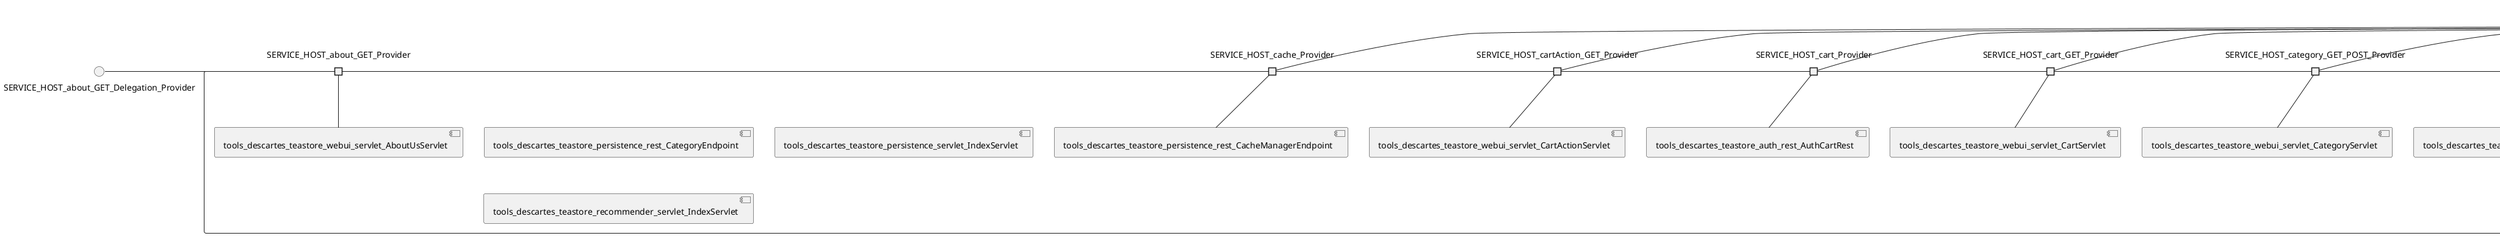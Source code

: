 @startuml
skinparam fixCircleLabelOverlapping true
skinparam componentStyle uml2
() SERVICE_HOST_about_GET_Delegation_Provider
() SERVICE_HOST_cache_Delegation_Provider
() SERVICE_HOST_cartAction_GET_Delegation_Provider
() SERVICE_HOST_cart_Delegation_Provider
() SERVICE_HOST_cart_GET_Delegation_Provider
() SERVICE_HOST_category_GET_POST_Delegation_Provider
() SERVICE_HOST_dataBaseAction_GET_Delegation_Provider
() SERVICE_HOST_database_GET_Delegation_Provider
() SERVICE_HOST_displaylogs_GET_Delegation_Provider
() SERVICE_HOST_error_GET_Delegation_Provider
() SERVICE_HOST_generatedb_Delegation_Provider
() SERVICE_HOST_image_Delegation_Provider
() SERVICE_HOST_index_GET_2_Delegation_Provider
() SERVICE_HOST_index_GET_Delegation_Provider
() SERVICE_HOST_index_GET_POST_Delegation_Provider
() SERVICE_HOST_loginAction_GET_POST_Delegation_Provider
() SERVICE_HOST_login_GET_Delegation_Provider
() SERVICE_HOST_order_GET_POST_Delegation_Provider
() SERVICE_HOST_orderitems_Delegation_Provider
() SERVICE_HOST_orders_user_Delegation_Provider
() SERVICE_HOST_product_GET_Delegation_Provider
() SERVICE_HOST_products_Delegation_Provider
() SERVICE_HOST_profile_GET_Delegation_Provider
() SERVICE_HOST_ready_isready_2_Delegation_Provider
() SERVICE_HOST_ready_isready_Delegation_Provider
() SERVICE_HOST_recommend_Delegation_Provider
() SERVICE_HOST_recommendsingle_Delegation_Provider
() SERVICE_HOST_reset_GET_Delegation_Provider
() SERVICE_HOST_services_Delegation_Provider
() SERVICE_HOST_status_GET_Delegation_Provider
() SERVICE_HOST_train_Delegation_Provider
() SERVICE_HOST_useractions_Delegation_Provider
() SERVICE_HOST_users_name_Delegation_Provider
rectangle System {
[tools_descartes_teastore_auth_rest_AuthCartRest] [[descartesresearch-teastore.repository#_2yziyl0wEe-rkcxxG3kghA]]
[tools_descartes_teastore_auth_rest_AuthUserActionsRest] [[descartesresearch-teastore.repository#_2yziyl0wEe-rkcxxG3kghA]]
[tools_descartes_teastore_auth_rest_ReadyRest] [[descartesresearch-teastore.repository#_2yziyl0wEe-rkcxxG3kghA]]
[tools_descartes_teastore_image_rest_ImageProviderEndpoint] [[descartesresearch-teastore.repository#_2yziyl0wEe-rkcxxG3kghA]]
[tools_descartes_teastore_kieker_rabbitmq_DisplayLogs] [[descartesresearch-teastore.repository#_2yziyl0wEe-rkcxxG3kghA]]
[tools_descartes_teastore_kieker_rabbitmq_IndexServlet] [[descartesresearch-teastore.repository#_2yziyl0wEe-rkcxxG3kghA]]
[tools_descartes_teastore_kieker_rabbitmq_Reset] [[descartesresearch-teastore.repository#_2yziyl0wEe-rkcxxG3kghA]]
[tools_descartes_teastore_persistence_rest_CacheManagerEndpoint] [[descartesresearch-teastore.repository#_2yziyl0wEe-rkcxxG3kghA]]
[tools_descartes_teastore_persistence_rest_CategoryEndpoint] [[descartesresearch-teastore.repository#_2yziyl0wEe-rkcxxG3kghA]]
[tools_descartes_teastore_persistence_rest_DatabaseGenerationEndpoint] [[descartesresearch-teastore.repository#_2yziyl0wEe-rkcxxG3kghA]]
[tools_descartes_teastore_persistence_rest_OrderEndpoint] [[descartesresearch-teastore.repository#_2yziyl0wEe-rkcxxG3kghA]]
[tools_descartes_teastore_persistence_rest_OrderItemEndpoint] [[descartesresearch-teastore.repository#_2yziyl0wEe-rkcxxG3kghA]]
[tools_descartes_teastore_persistence_rest_ProductEndpoint] [[descartesresearch-teastore.repository#_2yziyl0wEe-rkcxxG3kghA]]
[tools_descartes_teastore_persistence_rest_UserEndpoint] [[descartesresearch-teastore.repository#_2yziyl0wEe-rkcxxG3kghA]]
[tools_descartes_teastore_persistence_servlet_IndexServlet] [[descartesresearch-teastore.repository#_2yziyl0wEe-rkcxxG3kghA]]
[tools_descartes_teastore_recommender_rest_RecommendEndpoint] [[descartesresearch-teastore.repository#_2yziyl0wEe-rkcxxG3kghA]]
[tools_descartes_teastore_recommender_rest_RecommendSingleEndpoint] [[descartesresearch-teastore.repository#_2yziyl0wEe-rkcxxG3kghA]]
[tools_descartes_teastore_recommender_rest_TrainEndpoint] [[descartesresearch-teastore.repository#_2yziyl0wEe-rkcxxG3kghA]]
[tools_descartes_teastore_recommender_servlet_IndexServlet] [[descartesresearch-teastore.repository#_2yziyl0wEe-rkcxxG3kghA]]
[tools_descartes_teastore_registry_rest_RegistryREST] [[descartesresearch-teastore.repository#_2yziyl0wEe-rkcxxG3kghA]]
[tools_descartes_teastore_registry_servlet_IndexServlet] [[descartesresearch-teastore.repository#_2yziyl0wEe-rkcxxG3kghA]]
[tools_descartes_teastore_webui_rest_ReadyRest] [[descartesresearch-teastore.repository#_2yziyl0wEe-rkcxxG3kghA]]
[tools_descartes_teastore_webui_servlet_AboutUsServlet] [[descartesresearch-teastore.repository#_2yziyl0wEe-rkcxxG3kghA]]
[tools_descartes_teastore_webui_servlet_CartActionServlet] [[descartesresearch-teastore.repository#_2yziyl0wEe-rkcxxG3kghA]]
[tools_descartes_teastore_webui_servlet_CartServlet] [[descartesresearch-teastore.repository#_2yziyl0wEe-rkcxxG3kghA]]
[tools_descartes_teastore_webui_servlet_CategoryServlet] [[descartesresearch-teastore.repository#_2yziyl0wEe-rkcxxG3kghA]]
[tools_descartes_teastore_webui_servlet_DataBaseActionServlet] [[descartesresearch-teastore.repository#_2yziyl0wEe-rkcxxG3kghA]]
[tools_descartes_teastore_webui_servlet_DataBaseServlet] [[descartesresearch-teastore.repository#_2yziyl0wEe-rkcxxG3kghA]]
[tools_descartes_teastore_webui_servlet_ErrorServlet] [[descartesresearch-teastore.repository#_2yziyl0wEe-rkcxxG3kghA]]
[tools_descartes_teastore_webui_servlet_IndexServlet] [[descartesresearch-teastore.repository#_2yziyl0wEe-rkcxxG3kghA]]
[tools_descartes_teastore_webui_servlet_LoginActionServlet] [[descartesresearch-teastore.repository#_2yziyl0wEe-rkcxxG3kghA]]
[tools_descartes_teastore_webui_servlet_LoginServlet] [[descartesresearch-teastore.repository#_2yziyl0wEe-rkcxxG3kghA]]
[tools_descartes_teastore_webui_servlet_OrderServlet] [[descartesresearch-teastore.repository#_2yziyl0wEe-rkcxxG3kghA]]
[tools_descartes_teastore_webui_servlet_ProductServlet] [[descartesresearch-teastore.repository#_2yziyl0wEe-rkcxxG3kghA]]
[tools_descartes_teastore_webui_servlet_ProfileServlet] [[descartesresearch-teastore.repository#_2yziyl0wEe-rkcxxG3kghA]]
[tools_descartes_teastore_webui_servlet_StatusServlet] [[descartesresearch-teastore.repository#_2yziyl0wEe-rkcxxG3kghA]]
port SERVICE_HOST_about_GET_Provider
SERVICE_HOST_about_GET_Delegation_Provider - SERVICE_HOST_about_GET_Provider
SERVICE_HOST_about_GET_Provider - [tools_descartes_teastore_webui_servlet_AboutUsServlet]
port SERVICE_HOST_cache_Provider
SERVICE_HOST_cache_Delegation_Provider - SERVICE_HOST_cache_Provider
SERVICE_HOST_cache_Provider - [tools_descartes_teastore_persistence_rest_CacheManagerEndpoint]
port SERVICE_HOST_cartAction_GET_Provider
SERVICE_HOST_cartAction_GET_Delegation_Provider - SERVICE_HOST_cartAction_GET_Provider
SERVICE_HOST_cartAction_GET_Provider - [tools_descartes_teastore_webui_servlet_CartActionServlet]
port SERVICE_HOST_cart_Provider
SERVICE_HOST_cart_Delegation_Provider - SERVICE_HOST_cart_Provider
SERVICE_HOST_cart_Provider - [tools_descartes_teastore_auth_rest_AuthCartRest]
port SERVICE_HOST_cart_GET_Provider
SERVICE_HOST_cart_GET_Delegation_Provider - SERVICE_HOST_cart_GET_Provider
SERVICE_HOST_cart_GET_Provider - [tools_descartes_teastore_webui_servlet_CartServlet]
port SERVICE_HOST_category_GET_POST_Provider
SERVICE_HOST_category_GET_POST_Delegation_Provider - SERVICE_HOST_category_GET_POST_Provider
SERVICE_HOST_category_GET_POST_Provider - [tools_descartes_teastore_webui_servlet_CategoryServlet]
port SERVICE_HOST_dataBaseAction_GET_Provider
SERVICE_HOST_dataBaseAction_GET_Delegation_Provider - SERVICE_HOST_dataBaseAction_GET_Provider
SERVICE_HOST_dataBaseAction_GET_Provider - [tools_descartes_teastore_webui_servlet_DataBaseActionServlet]
port SERVICE_HOST_database_GET_Provider
SERVICE_HOST_database_GET_Delegation_Provider - SERVICE_HOST_database_GET_Provider
SERVICE_HOST_database_GET_Provider - [tools_descartes_teastore_webui_servlet_DataBaseServlet]
port SERVICE_HOST_displaylogs_GET_Provider
SERVICE_HOST_displaylogs_GET_Delegation_Provider - SERVICE_HOST_displaylogs_GET_Provider
SERVICE_HOST_displaylogs_GET_Provider - [tools_descartes_teastore_kieker_rabbitmq_DisplayLogs]
port SERVICE_HOST_error_GET_Provider
SERVICE_HOST_error_GET_Delegation_Provider - SERVICE_HOST_error_GET_Provider
SERVICE_HOST_error_GET_Provider - [tools_descartes_teastore_webui_servlet_ErrorServlet]
port SERVICE_HOST_generatedb_Provider
SERVICE_HOST_generatedb_Delegation_Provider - SERVICE_HOST_generatedb_Provider
SERVICE_HOST_generatedb_Provider - [tools_descartes_teastore_persistence_rest_DatabaseGenerationEndpoint]
port SERVICE_HOST_image_Provider
SERVICE_HOST_image_Delegation_Provider - SERVICE_HOST_image_Provider
SERVICE_HOST_image_Provider - [tools_descartes_teastore_image_rest_ImageProviderEndpoint]
port SERVICE_HOST_index_GET_2_Provider
SERVICE_HOST_index_GET_2_Delegation_Provider - SERVICE_HOST_index_GET_2_Provider
SERVICE_HOST_index_GET_2_Provider - [tools_descartes_teastore_webui_servlet_IndexServlet]
port SERVICE_HOST_index_GET_Provider
SERVICE_HOST_index_GET_Delegation_Provider - SERVICE_HOST_index_GET_Provider
SERVICE_HOST_index_GET_Provider - [tools_descartes_teastore_kieker_rabbitmq_IndexServlet]
port SERVICE_HOST_index_GET_POST_Provider
SERVICE_HOST_index_GET_POST_Delegation_Provider - SERVICE_HOST_index_GET_POST_Provider
SERVICE_HOST_index_GET_POST_Provider - [tools_descartes_teastore_registry_servlet_IndexServlet]
port SERVICE_HOST_loginAction_GET_POST_Provider
SERVICE_HOST_loginAction_GET_POST_Delegation_Provider - SERVICE_HOST_loginAction_GET_POST_Provider
SERVICE_HOST_loginAction_GET_POST_Provider - [tools_descartes_teastore_webui_servlet_LoginActionServlet]
port SERVICE_HOST_login_GET_Provider
SERVICE_HOST_login_GET_Delegation_Provider - SERVICE_HOST_login_GET_Provider
SERVICE_HOST_login_GET_Provider - [tools_descartes_teastore_webui_servlet_LoginServlet]
port SERVICE_HOST_order_GET_POST_Provider
SERVICE_HOST_order_GET_POST_Delegation_Provider - SERVICE_HOST_order_GET_POST_Provider
SERVICE_HOST_order_GET_POST_Provider - [tools_descartes_teastore_webui_servlet_OrderServlet]
port SERVICE_HOST_orderitems_Provider
SERVICE_HOST_orderitems_Delegation_Provider - SERVICE_HOST_orderitems_Provider
SERVICE_HOST_orderitems_Provider - [tools_descartes_teastore_persistence_rest_OrderItemEndpoint]
port SERVICE_HOST_orders_user_Provider
SERVICE_HOST_orders_user_Delegation_Provider - SERVICE_HOST_orders_user_Provider
SERVICE_HOST_orders_user_Provider - [tools_descartes_teastore_persistence_rest_OrderEndpoint]
port SERVICE_HOST_product_GET_Provider
SERVICE_HOST_product_GET_Delegation_Provider - SERVICE_HOST_product_GET_Provider
SERVICE_HOST_product_GET_Provider - [tools_descartes_teastore_webui_servlet_ProductServlet]
port SERVICE_HOST_products_Provider
SERVICE_HOST_products_Delegation_Provider - SERVICE_HOST_products_Provider
SERVICE_HOST_products_Provider - [tools_descartes_teastore_persistence_rest_ProductEndpoint]
port SERVICE_HOST_profile_GET_Provider
SERVICE_HOST_profile_GET_Delegation_Provider - SERVICE_HOST_profile_GET_Provider
SERVICE_HOST_profile_GET_Provider - [tools_descartes_teastore_webui_servlet_ProfileServlet]
port SERVICE_HOST_ready_isready_2_Provider
SERVICE_HOST_ready_isready_2_Delegation_Provider - SERVICE_HOST_ready_isready_2_Provider
SERVICE_HOST_ready_isready_2_Provider - [tools_descartes_teastore_auth_rest_ReadyRest]
port SERVICE_HOST_ready_isready_Provider
SERVICE_HOST_ready_isready_Delegation_Provider - SERVICE_HOST_ready_isready_Provider
SERVICE_HOST_ready_isready_Provider - [tools_descartes_teastore_webui_rest_ReadyRest]
port SERVICE_HOST_recommend_Provider
SERVICE_HOST_recommend_Delegation_Provider - SERVICE_HOST_recommend_Provider
SERVICE_HOST_recommend_Provider - [tools_descartes_teastore_recommender_rest_RecommendEndpoint]
port SERVICE_HOST_recommendsingle_Provider
SERVICE_HOST_recommendsingle_Delegation_Provider - SERVICE_HOST_recommendsingle_Provider
SERVICE_HOST_recommendsingle_Provider - [tools_descartes_teastore_recommender_rest_RecommendSingleEndpoint]
port SERVICE_HOST_reset_GET_Provider
SERVICE_HOST_reset_GET_Delegation_Provider - SERVICE_HOST_reset_GET_Provider
SERVICE_HOST_reset_GET_Provider - [tools_descartes_teastore_kieker_rabbitmq_Reset]
port SERVICE_HOST_services_Provider
SERVICE_HOST_services_Delegation_Provider - SERVICE_HOST_services_Provider
SERVICE_HOST_services_Provider - [tools_descartes_teastore_registry_rest_RegistryREST]
port SERVICE_HOST_status_GET_Provider
SERVICE_HOST_status_GET_Delegation_Provider - SERVICE_HOST_status_GET_Provider
SERVICE_HOST_status_GET_Provider - [tools_descartes_teastore_webui_servlet_StatusServlet]
port SERVICE_HOST_train_Provider
SERVICE_HOST_train_Delegation_Provider - SERVICE_HOST_train_Provider
SERVICE_HOST_train_Provider - [tools_descartes_teastore_recommender_rest_TrainEndpoint]
port SERVICE_HOST_useractions_Provider
SERVICE_HOST_useractions_Delegation_Provider - SERVICE_HOST_useractions_Provider
SERVICE_HOST_useractions_Provider - [tools_descartes_teastore_auth_rest_AuthUserActionsRest]
port SERVICE_HOST_users_name_Provider
SERVICE_HOST_users_name_Delegation_Provider - SERVICE_HOST_users_name_Provider
SERVICE_HOST_users_name_Provider - [tools_descartes_teastore_persistence_rest_UserEndpoint]
}

@enduml
